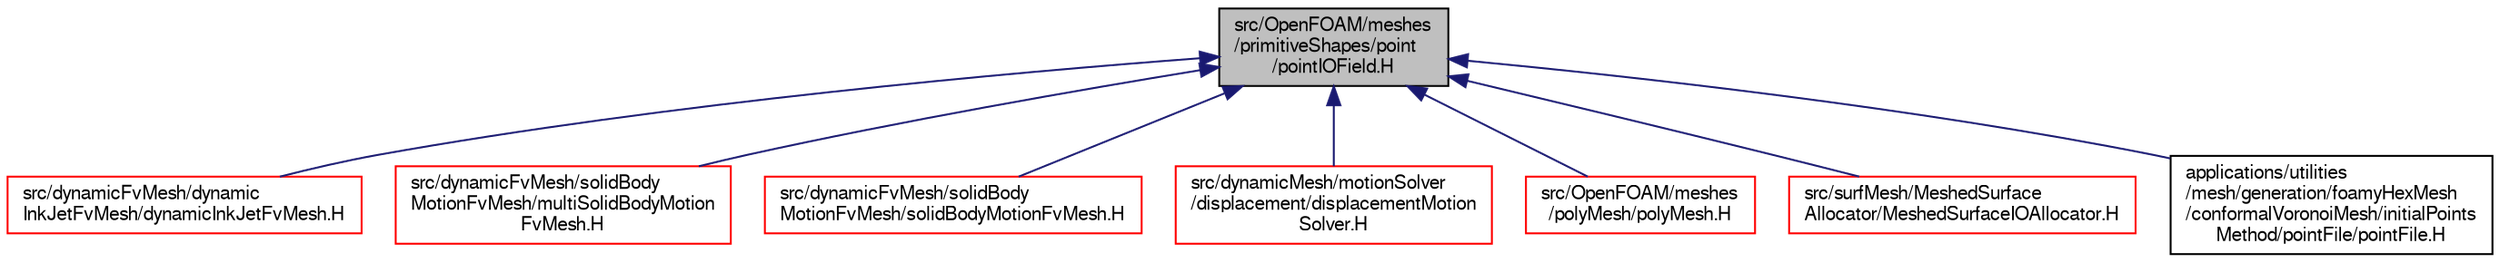 digraph "src/OpenFOAM/meshes/primitiveShapes/point/pointIOField.H"
{
  bgcolor="transparent";
  edge [fontname="FreeSans",fontsize="10",labelfontname="FreeSans",labelfontsize="10"];
  node [fontname="FreeSans",fontsize="10",shape=record];
  Node119 [label="src/OpenFOAM/meshes\l/primitiveShapes/point\l/pointIOField.H",height=0.2,width=0.4,color="black", fillcolor="grey75", style="filled", fontcolor="black"];
  Node119 -> Node120 [dir="back",color="midnightblue",fontsize="10",style="solid",fontname="FreeSans"];
  Node120 [label="src/dynamicFvMesh/dynamic\lInkJetFvMesh/dynamicInkJetFvMesh.H",height=0.2,width=0.4,color="red",URL="$a00260.html"];
  Node119 -> Node122 [dir="back",color="midnightblue",fontsize="10",style="solid",fontname="FreeSans"];
  Node122 [label="src/dynamicFvMesh/solidBody\lMotionFvMesh/multiSolidBodyMotion\lFvMesh.H",height=0.2,width=0.4,color="red",URL="$a00287.html"];
  Node119 -> Node124 [dir="back",color="midnightblue",fontsize="10",style="solid",fontname="FreeSans"];
  Node124 [label="src/dynamicFvMesh/solidBody\lMotionFvMesh/solidBodyMotionFvMesh.H",height=0.2,width=0.4,color="red",URL="$a00356.html"];
  Node119 -> Node126 [dir="back",color="midnightblue",fontsize="10",style="solid",fontname="FreeSans"];
  Node126 [label="src/dynamicMesh/motionSolver\l/displacement/displacementMotion\lSolver.H",height=0.2,width=0.4,color="red",URL="$a00620.html"];
  Node119 -> Node142 [dir="back",color="midnightblue",fontsize="10",style="solid",fontname="FreeSans"];
  Node142 [label="src/OpenFOAM/meshes\l/polyMesh/polyMesh.H",height=0.2,width=0.4,color="red",URL="$a11630.html"];
  Node119 -> Node2648 [dir="back",color="midnightblue",fontsize="10",style="solid",fontname="FreeSans"];
  Node2648 [label="src/surfMesh/MeshedSurface\lAllocator/MeshedSurfaceIOAllocator.H",height=0.2,width=0.4,color="red",URL="$a15068.html"];
  Node119 -> Node1727 [dir="back",color="midnightblue",fontsize="10",style="solid",fontname="FreeSans"];
  Node1727 [label="applications/utilities\l/mesh/generation/foamyHexMesh\l/conformalVoronoiMesh/initialPoints\lMethod/pointFile/pointFile.H",height=0.2,width=0.4,color="black",URL="$a18356.html"];
}
